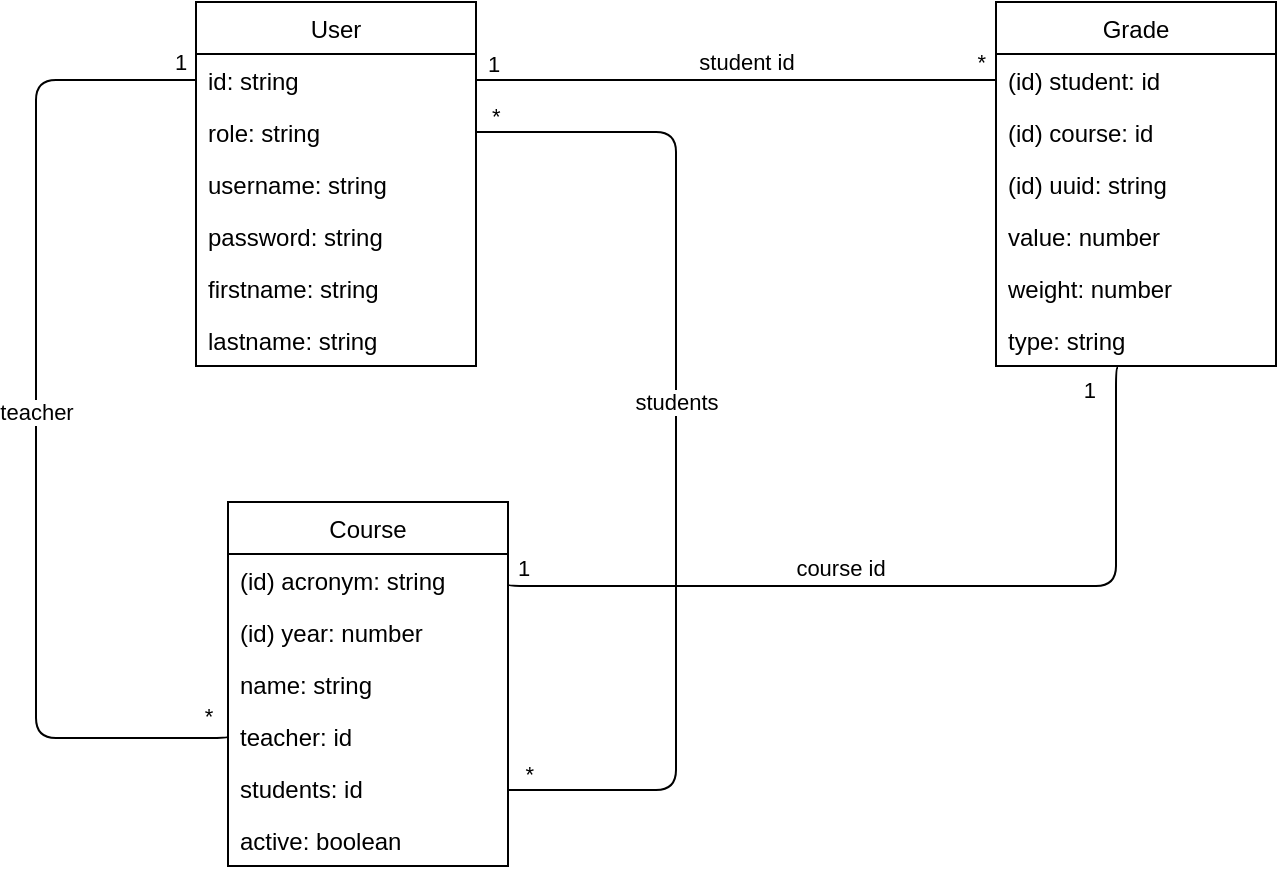 <mxfile version="13.6.4" type="device"><diagram id="ZYisdZEWYmlKRWfcTzCl" name="Page-1"><mxGraphModel dx="1422" dy="724" grid="0" gridSize="10" guides="1" tooltips="1" connect="1" arrows="1" fold="1" page="1" pageScale="1" pageWidth="1169" pageHeight="827" math="0" shadow="0"><root><mxCell id="0"/><mxCell id="1" parent="0"/><mxCell id="T_s6nJXROmEqF4qx8o1Y-17" value="" style="endArrow=none;html=1;edgeStyle=orthogonalEdgeStyle;entryX=0;entryY=0.5;entryDx=0;entryDy=0;exitX=0;exitY=0.5;exitDx=0;exitDy=0;" parent="1" source="T_s6nJXROmEqF4qx8o1Y-40" target="T_s6nJXROmEqF4qx8o1Y-25" edge="1"><mxGeometry relative="1" as="geometry"><mxPoint x="220" y="533" as="sourcePoint"/><mxPoint x="320" y="450" as="targetPoint"/><Array as="points"><mxPoint x="326" y="508"/><mxPoint x="230" y="508"/><mxPoint x="230" y="179"/></Array></mxGeometry></mxCell><mxCell id="T_s6nJXROmEqF4qx8o1Y-21" value="teacher" style="edgeLabel;html=1;align=center;verticalAlign=middle;resizable=0;points=[];" parent="T_s6nJXROmEqF4qx8o1Y-17" vertex="1" connectable="0"><mxGeometry x="-0.186" y="3" relative="1" as="geometry"><mxPoint x="3" y="-54" as="offset"/></mxGeometry></mxCell><mxCell id="T_s6nJXROmEqF4qx8o1Y-22" value="*" style="edgeLabel;html=1;align=center;verticalAlign=middle;resizable=0;points=[];" parent="T_s6nJXROmEqF4qx8o1Y-17" vertex="1" connectable="0"><mxGeometry x="-0.771" y="2" relative="1" as="geometry"><mxPoint x="47" y="-13" as="offset"/></mxGeometry></mxCell><mxCell id="T_s6nJXROmEqF4qx8o1Y-23" value="1" style="edgeLabel;html=1;align=center;verticalAlign=middle;resizable=0;points=[];" parent="T_s6nJXROmEqF4qx8o1Y-17" vertex="1" connectable="0"><mxGeometry x="0.771" y="1" relative="1" as="geometry"><mxPoint x="50" y="-8" as="offset"/></mxGeometry></mxCell><mxCell id="T_s6nJXROmEqF4qx8o1Y-33" value="" style="endArrow=none;html=1;edgeStyle=orthogonalEdgeStyle;entryX=1;entryY=0.5;entryDx=0;entryDy=0;exitX=1;exitY=0.5;exitDx=0;exitDy=0;" parent="1" source="T_s6nJXROmEqF4qx8o1Y-30" edge="1"><mxGeometry relative="1" as="geometry"><mxPoint x="480" y="210" as="sourcePoint"/><mxPoint x="466" y="534" as="targetPoint"/><Array as="points"><mxPoint x="550" y="205"/><mxPoint x="550" y="534"/></Array></mxGeometry></mxCell><mxCell id="T_s6nJXROmEqF4qx8o1Y-34" value="*" style="edgeLabel;resizable=0;html=1;align=left;verticalAlign=bottom;" parent="T_s6nJXROmEqF4qx8o1Y-33" connectable="0" vertex="1"><mxGeometry x="-1" relative="1" as="geometry"><mxPoint x="6" as="offset"/></mxGeometry></mxCell><mxCell id="T_s6nJXROmEqF4qx8o1Y-35" value="*" style="edgeLabel;resizable=0;html=1;align=right;verticalAlign=bottom;" parent="T_s6nJXROmEqF4qx8o1Y-33" connectable="0" vertex="1"><mxGeometry x="1" relative="1" as="geometry"><mxPoint x="13.94" y="0.9" as="offset"/></mxGeometry></mxCell><mxCell id="T_s6nJXROmEqF4qx8o1Y-36" value="students" style="edgeLabel;html=1;align=center;verticalAlign=middle;resizable=0;points=[];" parent="T_s6nJXROmEqF4qx8o1Y-33" vertex="1" connectable="0"><mxGeometry x="0.32" y="-2" relative="1" as="geometry"><mxPoint x="2" y="-104" as="offset"/></mxGeometry></mxCell><mxCell id="T_s6nJXROmEqF4qx8o1Y-24" value="User" style="swimlane;fontStyle=0;childLayout=stackLayout;horizontal=1;startSize=26;fillColor=none;horizontalStack=0;resizeParent=1;resizeParentMax=0;resizeLast=0;collapsible=1;marginBottom=0;" parent="1" vertex="1"><mxGeometry x="310" y="140" width="140" height="182" as="geometry"/></mxCell><mxCell id="T_s6nJXROmEqF4qx8o1Y-25" value="id: string" style="text;strokeColor=none;fillColor=none;align=left;verticalAlign=top;spacingLeft=4;spacingRight=4;overflow=hidden;rotatable=0;points=[[0,0.5],[1,0.5]];portConstraint=eastwest;" parent="T_s6nJXROmEqF4qx8o1Y-24" vertex="1"><mxGeometry y="26" width="140" height="26" as="geometry"/></mxCell><mxCell id="T_s6nJXROmEqF4qx8o1Y-30" value="role: string" style="text;strokeColor=none;fillColor=none;align=left;verticalAlign=top;spacingLeft=4;spacingRight=4;overflow=hidden;rotatable=0;points=[[0,0.5],[1,0.5]];portConstraint=eastwest;" parent="T_s6nJXROmEqF4qx8o1Y-24" vertex="1"><mxGeometry y="52" width="140" height="26" as="geometry"/></mxCell><mxCell id="T_s6nJXROmEqF4qx8o1Y-26" value="username: string" style="text;strokeColor=none;fillColor=none;align=left;verticalAlign=top;spacingLeft=4;spacingRight=4;overflow=hidden;rotatable=0;points=[[0,0.5],[1,0.5]];portConstraint=eastwest;" parent="T_s6nJXROmEqF4qx8o1Y-24" vertex="1"><mxGeometry y="78" width="140" height="26" as="geometry"/></mxCell><mxCell id="T_s6nJXROmEqF4qx8o1Y-27" value="password: string" style="text;strokeColor=none;fillColor=none;align=left;verticalAlign=top;spacingLeft=4;spacingRight=4;overflow=hidden;rotatable=0;points=[[0,0.5],[1,0.5]];portConstraint=eastwest;" parent="T_s6nJXROmEqF4qx8o1Y-24" vertex="1"><mxGeometry y="104" width="140" height="26" as="geometry"/></mxCell><mxCell id="T_s6nJXROmEqF4qx8o1Y-28" value="firstname: string" style="text;strokeColor=none;fillColor=none;align=left;verticalAlign=top;spacingLeft=4;spacingRight=4;overflow=hidden;rotatable=0;points=[[0,0.5],[1,0.5]];portConstraint=eastwest;" parent="T_s6nJXROmEqF4qx8o1Y-24" vertex="1"><mxGeometry y="130" width="140" height="26" as="geometry"/></mxCell><mxCell id="T_s6nJXROmEqF4qx8o1Y-29" value="lastname: string" style="text;strokeColor=none;fillColor=none;align=left;verticalAlign=top;spacingLeft=4;spacingRight=4;overflow=hidden;rotatable=0;points=[[0,0.5],[1,0.5]];portConstraint=eastwest;" parent="T_s6nJXROmEqF4qx8o1Y-24" vertex="1"><mxGeometry y="156" width="140" height="26" as="geometry"/></mxCell><mxCell id="T_s6nJXROmEqF4qx8o1Y-42" value="" style="endArrow=none;html=1;edgeStyle=orthogonalEdgeStyle;exitX=1;exitY=0.5;exitDx=0;exitDy=0;entryX=0;entryY=0.5;entryDx=0;entryDy=0;" parent="1" source="T_s6nJXROmEqF4qx8o1Y-25" target="T_s6nJXROmEqF4qx8o1Y-37" edge="1"><mxGeometry relative="1" as="geometry"><mxPoint x="590" y="180" as="sourcePoint"/><mxPoint x="750" y="180" as="targetPoint"/></mxGeometry></mxCell><mxCell id="T_s6nJXROmEqF4qx8o1Y-43" value="1" style="edgeLabel;resizable=0;html=1;align=left;verticalAlign=bottom;" parent="T_s6nJXROmEqF4qx8o1Y-42" connectable="0" vertex="1"><mxGeometry x="-1" relative="1" as="geometry"><mxPoint x="4" as="offset"/></mxGeometry></mxCell><mxCell id="T_s6nJXROmEqF4qx8o1Y-44" value="*" style="edgeLabel;resizable=0;html=1;align=right;verticalAlign=bottom;" parent="T_s6nJXROmEqF4qx8o1Y-42" connectable="0" vertex="1"><mxGeometry x="1" relative="1" as="geometry"><mxPoint x="-5" y="-1" as="offset"/></mxGeometry></mxCell><mxCell id="T_s6nJXROmEqF4qx8o1Y-51" value="student id" style="edgeLabel;html=1;align=center;verticalAlign=middle;resizable=0;points=[];" parent="T_s6nJXROmEqF4qx8o1Y-42" vertex="1" connectable="0"><mxGeometry x="-0.131" y="-2" relative="1" as="geometry"><mxPoint x="22" y="-11" as="offset"/></mxGeometry></mxCell><mxCell id="T_s6nJXROmEqF4qx8o1Y-1" value="Grade" style="swimlane;fontStyle=0;childLayout=stackLayout;horizontal=1;startSize=26;fillColor=none;horizontalStack=0;resizeParent=1;resizeParentMax=0;resizeLast=0;collapsible=1;marginBottom=0;" parent="1" vertex="1"><mxGeometry x="710" y="140" width="140" height="182" as="geometry"/></mxCell><mxCell id="T_s6nJXROmEqF4qx8o1Y-37" value="(id) student: id" style="text;strokeColor=none;fillColor=none;align=left;verticalAlign=top;spacingLeft=4;spacingRight=4;overflow=hidden;rotatable=0;points=[[0,0.5],[1,0.5]];portConstraint=eastwest;" parent="T_s6nJXROmEqF4qx8o1Y-1" vertex="1"><mxGeometry y="26" width="140" height="26" as="geometry"/></mxCell><mxCell id="T_s6nJXROmEqF4qx8o1Y-38" value="(id) course: id" style="text;strokeColor=none;fillColor=none;align=left;verticalAlign=top;spacingLeft=4;spacingRight=4;overflow=hidden;rotatable=0;points=[[0,0.5],[1,0.5]];portConstraint=eastwest;" parent="T_s6nJXROmEqF4qx8o1Y-1" vertex="1"><mxGeometry y="52" width="140" height="26" as="geometry"/></mxCell><mxCell id="T_s6nJXROmEqF4qx8o1Y-39" value="(id) uuid: string" style="text;strokeColor=none;fillColor=none;align=left;verticalAlign=top;spacingLeft=4;spacingRight=4;overflow=hidden;rotatable=0;points=[[0,0.5],[1,0.5]];portConstraint=eastwest;" parent="T_s6nJXROmEqF4qx8o1Y-1" vertex="1"><mxGeometry y="78" width="140" height="26" as="geometry"/></mxCell><mxCell id="T_s6nJXROmEqF4qx8o1Y-2" value="value: number" style="text;strokeColor=none;fillColor=none;align=left;verticalAlign=top;spacingLeft=4;spacingRight=4;overflow=hidden;rotatable=0;points=[[0,0.5],[1,0.5]];portConstraint=eastwest;" parent="T_s6nJXROmEqF4qx8o1Y-1" vertex="1"><mxGeometry y="104" width="140" height="26" as="geometry"/></mxCell><mxCell id="T_s6nJXROmEqF4qx8o1Y-3" value="weight: number" style="text;strokeColor=none;fillColor=none;align=left;verticalAlign=top;spacingLeft=4;spacingRight=4;overflow=hidden;rotatable=0;points=[[0,0.5],[1,0.5]];portConstraint=eastwest;" parent="T_s6nJXROmEqF4qx8o1Y-1" vertex="1"><mxGeometry y="130" width="140" height="26" as="geometry"/></mxCell><mxCell id="T_s6nJXROmEqF4qx8o1Y-4" value="type: string" style="text;strokeColor=none;fillColor=none;align=left;verticalAlign=top;spacingLeft=4;spacingRight=4;overflow=hidden;rotatable=0;points=[[0,0.5],[1,0.5]];portConstraint=eastwest;" parent="T_s6nJXROmEqF4qx8o1Y-1" vertex="1"><mxGeometry y="156" width="140" height="26" as="geometry"/></mxCell><mxCell id="T_s6nJXROmEqF4qx8o1Y-45" value="" style="endArrow=none;html=1;edgeStyle=orthogonalEdgeStyle;exitX=1;exitY=0.5;exitDx=0;exitDy=0;" parent="1" edge="1"><mxGeometry relative="1" as="geometry"><mxPoint x="466" y="431" as="sourcePoint"/><mxPoint x="771" y="323" as="targetPoint"/><Array as="points"><mxPoint x="466" y="432"/><mxPoint x="770" y="432"/></Array></mxGeometry></mxCell><mxCell id="T_s6nJXROmEqF4qx8o1Y-46" value="1" style="edgeLabel;resizable=0;html=1;align=left;verticalAlign=bottom;" parent="T_s6nJXROmEqF4qx8o1Y-45" connectable="0" vertex="1"><mxGeometry x="-1" relative="1" as="geometry"><mxPoint x="3" as="offset"/></mxGeometry></mxCell><mxCell id="T_s6nJXROmEqF4qx8o1Y-47" value="1" style="edgeLabel;resizable=0;html=1;align=right;verticalAlign=bottom;" parent="T_s6nJXROmEqF4qx8o1Y-45" connectable="0" vertex="1"><mxGeometry x="1" relative="1" as="geometry"><mxPoint x="-10.06" y="19" as="offset"/></mxGeometry></mxCell><mxCell id="T_s6nJXROmEqF4qx8o1Y-52" value="course id" style="edgeLabel;html=1;align=center;verticalAlign=middle;resizable=0;points=[];" parent="T_s6nJXROmEqF4qx8o1Y-45" vertex="1" connectable="0"><mxGeometry x="-0.198" y="-2" relative="1" as="geometry"><mxPoint y="-11" as="offset"/></mxGeometry></mxCell><mxCell id="T_s6nJXROmEqF4qx8o1Y-5" value="Course" style="swimlane;fontStyle=0;childLayout=stackLayout;horizontal=1;startSize=26;fillColor=none;horizontalStack=0;resizeParent=1;resizeParentMax=0;resizeLast=0;collapsible=1;marginBottom=0;" parent="1" vertex="1"><mxGeometry x="326" y="390" width="140" height="182" as="geometry"/></mxCell><mxCell id="T_s6nJXROmEqF4qx8o1Y-6" value="(id) acronym: string" style="text;strokeColor=none;fillColor=none;align=left;verticalAlign=top;spacingLeft=4;spacingRight=4;overflow=hidden;rotatable=0;points=[[0,0.5],[1,0.5]];portConstraint=eastwest;" parent="T_s6nJXROmEqF4qx8o1Y-5" vertex="1"><mxGeometry y="26" width="140" height="26" as="geometry"/></mxCell><mxCell id="T_s6nJXROmEqF4qx8o1Y-10" value="(id) year: number" style="text;strokeColor=none;fillColor=none;align=left;verticalAlign=top;spacingLeft=4;spacingRight=4;overflow=hidden;rotatable=0;points=[[0,0.5],[1,0.5]];portConstraint=eastwest;" parent="T_s6nJXROmEqF4qx8o1Y-5" vertex="1"><mxGeometry y="52" width="140" height="26" as="geometry"/></mxCell><mxCell id="T_s6nJXROmEqF4qx8o1Y-7" value="name: string" style="text;strokeColor=none;fillColor=none;align=left;verticalAlign=top;spacingLeft=4;spacingRight=4;overflow=hidden;rotatable=0;points=[[0,0.5],[1,0.5]];portConstraint=eastwest;" parent="T_s6nJXROmEqF4qx8o1Y-5" vertex="1"><mxGeometry y="78" width="140" height="26" as="geometry"/></mxCell><mxCell id="T_s6nJXROmEqF4qx8o1Y-40" value="teacher: id" style="text;strokeColor=none;fillColor=none;align=left;verticalAlign=top;spacingLeft=4;spacingRight=4;overflow=hidden;rotatable=0;points=[[0,0.5],[1,0.5]];portConstraint=eastwest;" parent="T_s6nJXROmEqF4qx8o1Y-5" vertex="1"><mxGeometry y="104" width="140" height="26" as="geometry"/></mxCell><mxCell id="T_s6nJXROmEqF4qx8o1Y-41" value="students: id" style="text;strokeColor=none;fillColor=none;align=left;verticalAlign=top;spacingLeft=4;spacingRight=4;overflow=hidden;rotatable=0;points=[[0,0.5],[1,0.5]];portConstraint=eastwest;" parent="T_s6nJXROmEqF4qx8o1Y-5" vertex="1"><mxGeometry y="130" width="140" height="26" as="geometry"/></mxCell><mxCell id="T_s6nJXROmEqF4qx8o1Y-8" value="active: boolean" style="text;strokeColor=none;fillColor=none;align=left;verticalAlign=top;spacingLeft=4;spacingRight=4;overflow=hidden;rotatable=0;points=[[0,0.5],[1,0.5]];portConstraint=eastwest;" parent="T_s6nJXROmEqF4qx8o1Y-5" vertex="1"><mxGeometry y="156" width="140" height="26" as="geometry"/></mxCell></root></mxGraphModel></diagram></mxfile>